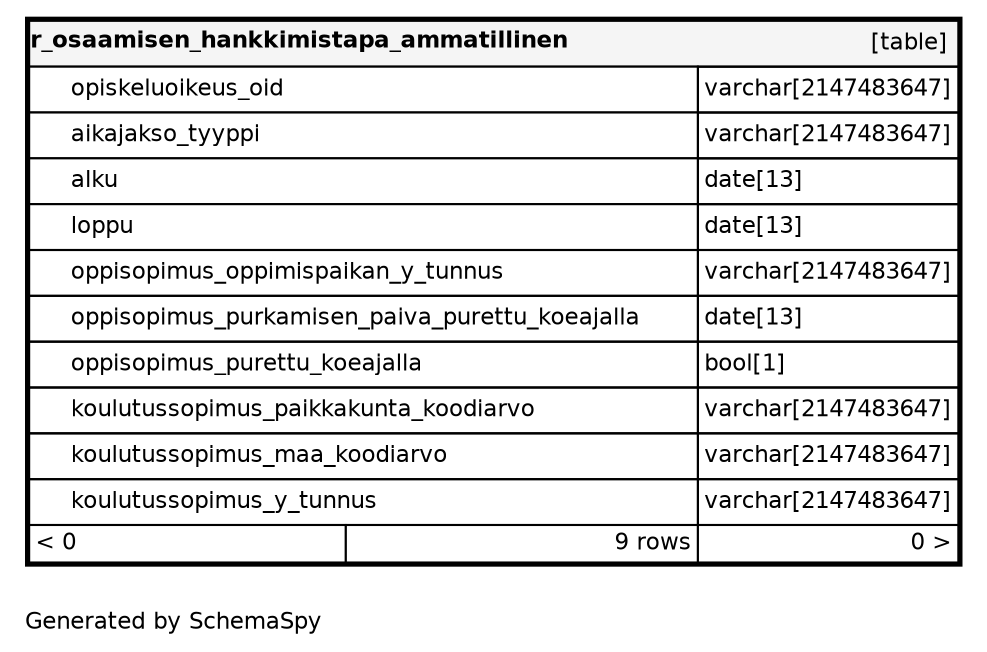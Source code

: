 digraph "oneDegreeRelationshipsDiagram" {
  graph [    rankdir="RL"    bgcolor="#ffffff"    label="\nGenerated by SchemaSpy"    labeljust="l"    nodesep="0.18"    ranksep="0.46"    fontname="Helvetica"    fontsize="11"    ration="compress"  ];  node [    fontname="Helvetica"    fontsize="11"    shape="plaintext"  ];  edge [    arrowsize="0.8"  ];
  "r_osaamisen_hankkimistapa_ammatillinen" [
   label=<
    <TABLE BORDER="2" CELLBORDER="1" CELLSPACING="0" BGCOLOR="#ffffff">
      <TR><TD COLSPAN="4"  BGCOLOR="#f5f5f5"><TABLE BORDER="0" CELLSPACING="0"><TR><TD ALIGN="LEFT" FIXEDSIZE="TRUE" WIDTH="254" HEIGHT="16"><B>r_osaamisen_hankkimistapa_ammatillinen</B></TD><TD ALIGN="RIGHT">[table]</TD></TR></TABLE></TD></TR>
      <TR><TD PORT="opiskeluoikeus_oid" COLSPAN="2" BGCOLOR="#ffffff" ALIGN="LEFT"><TABLE BORDER="0" CELLSPACING="0" ALIGN="LEFT"><TR ALIGN="LEFT"><TD ALIGN="LEFT" FIXEDSIZE="TRUE" WIDTH="15" HEIGHT="16"></TD><TD ALIGN="LEFT" FIXEDSIZE="TRUE" WIDTH="300" HEIGHT="16">opiskeluoikeus_oid</TD></TR></TABLE></TD><TD PORT="opiskeluoikeus_oid.type" ALIGN="LEFT">varchar[2147483647]</TD></TR>
      <TR><TD PORT="aikajakso_tyyppi" COLSPAN="2" BGCOLOR="#ffffff" ALIGN="LEFT"><TABLE BORDER="0" CELLSPACING="0" ALIGN="LEFT"><TR ALIGN="LEFT"><TD ALIGN="LEFT" FIXEDSIZE="TRUE" WIDTH="15" HEIGHT="16"></TD><TD ALIGN="LEFT" FIXEDSIZE="TRUE" WIDTH="300" HEIGHT="16">aikajakso_tyyppi</TD></TR></TABLE></TD><TD PORT="aikajakso_tyyppi.type" ALIGN="LEFT">varchar[2147483647]</TD></TR>
      <TR><TD PORT="alku" COLSPAN="2" BGCOLOR="#ffffff" ALIGN="LEFT"><TABLE BORDER="0" CELLSPACING="0" ALIGN="LEFT"><TR ALIGN="LEFT"><TD ALIGN="LEFT" FIXEDSIZE="TRUE" WIDTH="15" HEIGHT="16"></TD><TD ALIGN="LEFT" FIXEDSIZE="TRUE" WIDTH="300" HEIGHT="16">alku</TD></TR></TABLE></TD><TD PORT="alku.type" ALIGN="LEFT">date[13]</TD></TR>
      <TR><TD PORT="loppu" COLSPAN="2" BGCOLOR="#ffffff" ALIGN="LEFT"><TABLE BORDER="0" CELLSPACING="0" ALIGN="LEFT"><TR ALIGN="LEFT"><TD ALIGN="LEFT" FIXEDSIZE="TRUE" WIDTH="15" HEIGHT="16"></TD><TD ALIGN="LEFT" FIXEDSIZE="TRUE" WIDTH="300" HEIGHT="16">loppu</TD></TR></TABLE></TD><TD PORT="loppu.type" ALIGN="LEFT">date[13]</TD></TR>
      <TR><TD PORT="oppisopimus_oppimispaikan_y_tunnus" COLSPAN="2" ALIGN="LEFT"><TABLE BORDER="0" CELLSPACING="0" ALIGN="LEFT"><TR ALIGN="LEFT"><TD ALIGN="LEFT" FIXEDSIZE="TRUE" WIDTH="15" HEIGHT="16"></TD><TD ALIGN="LEFT" FIXEDSIZE="TRUE" WIDTH="300" HEIGHT="16">oppisopimus_oppimispaikan_y_tunnus</TD></TR></TABLE></TD><TD PORT="oppisopimus_oppimispaikan_y_tunnus.type" ALIGN="LEFT">varchar[2147483647]</TD></TR>
      <TR><TD PORT="oppisopimus_purkamisen_paiva_purettu_koeajalla" COLSPAN="2" ALIGN="LEFT"><TABLE BORDER="0" CELLSPACING="0" ALIGN="LEFT"><TR ALIGN="LEFT"><TD ALIGN="LEFT" FIXEDSIZE="TRUE" WIDTH="15" HEIGHT="16"></TD><TD ALIGN="LEFT" FIXEDSIZE="TRUE" WIDTH="300" HEIGHT="16">oppisopimus_purkamisen_paiva_purettu_koeajalla</TD></TR></TABLE></TD><TD PORT="oppisopimus_purkamisen_paiva_purettu_koeajalla.type" ALIGN="LEFT">date[13]</TD></TR>
      <TR><TD PORT="oppisopimus_purettu_koeajalla" COLSPAN="2" ALIGN="LEFT"><TABLE BORDER="0" CELLSPACING="0" ALIGN="LEFT"><TR ALIGN="LEFT"><TD ALIGN="LEFT" FIXEDSIZE="TRUE" WIDTH="15" HEIGHT="16"></TD><TD ALIGN="LEFT" FIXEDSIZE="TRUE" WIDTH="300" HEIGHT="16">oppisopimus_purettu_koeajalla</TD></TR></TABLE></TD><TD PORT="oppisopimus_purettu_koeajalla.type" ALIGN="LEFT">bool[1]</TD></TR>
      <TR><TD PORT="koulutussopimus_paikkakunta_koodiarvo" COLSPAN="2" ALIGN="LEFT"><TABLE BORDER="0" CELLSPACING="0" ALIGN="LEFT"><TR ALIGN="LEFT"><TD ALIGN="LEFT" FIXEDSIZE="TRUE" WIDTH="15" HEIGHT="16"></TD><TD ALIGN="LEFT" FIXEDSIZE="TRUE" WIDTH="300" HEIGHT="16">koulutussopimus_paikkakunta_koodiarvo</TD></TR></TABLE></TD><TD PORT="koulutussopimus_paikkakunta_koodiarvo.type" ALIGN="LEFT">varchar[2147483647]</TD></TR>
      <TR><TD PORT="koulutussopimus_maa_koodiarvo" COLSPAN="2" ALIGN="LEFT"><TABLE BORDER="0" CELLSPACING="0" ALIGN="LEFT"><TR ALIGN="LEFT"><TD ALIGN="LEFT" FIXEDSIZE="TRUE" WIDTH="15" HEIGHT="16"></TD><TD ALIGN="LEFT" FIXEDSIZE="TRUE" WIDTH="300" HEIGHT="16">koulutussopimus_maa_koodiarvo</TD></TR></TABLE></TD><TD PORT="koulutussopimus_maa_koodiarvo.type" ALIGN="LEFT">varchar[2147483647]</TD></TR>
      <TR><TD PORT="koulutussopimus_y_tunnus" COLSPAN="2" ALIGN="LEFT"><TABLE BORDER="0" CELLSPACING="0" ALIGN="LEFT"><TR ALIGN="LEFT"><TD ALIGN="LEFT" FIXEDSIZE="TRUE" WIDTH="15" HEIGHT="16"></TD><TD ALIGN="LEFT" FIXEDSIZE="TRUE" WIDTH="300" HEIGHT="16">koulutussopimus_y_tunnus</TD></TR></TABLE></TD><TD PORT="koulutussopimus_y_tunnus.type" ALIGN="LEFT">varchar[2147483647]</TD></TR>
      <TR><TD ALIGN="LEFT" BGCOLOR="#ffffff">&lt; 0</TD><TD ALIGN="RIGHT" BGCOLOR="#ffffff">9 rows</TD><TD ALIGN="RIGHT" BGCOLOR="#ffffff">0 &gt;</TD></TR>
    </TABLE>>
    URL="../../tables/r_osaamisen_hankkimistapa_ammatillinen.html"
    target="_top"
    tooltip="r_osaamisen_hankkimistapa_ammatillinen"
  ];
}
